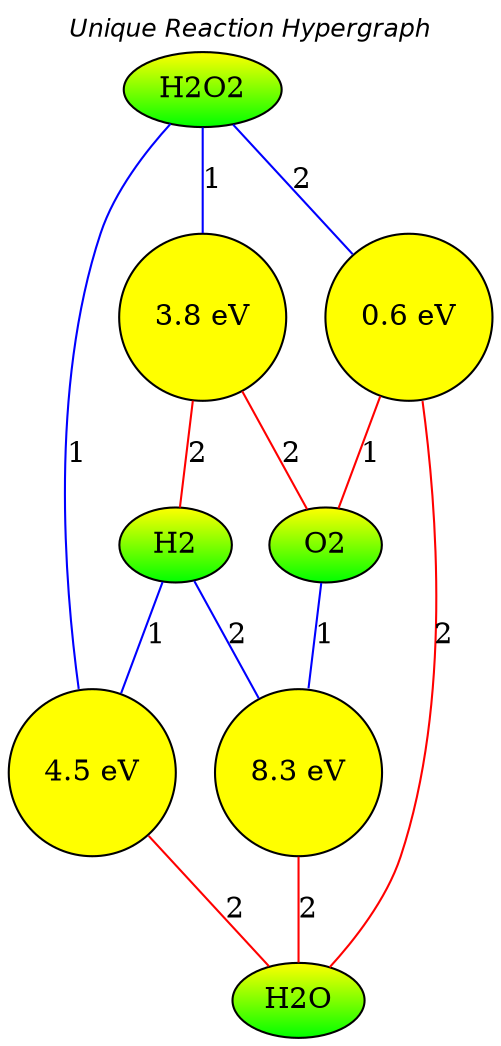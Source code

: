 graph "Unique Reaction Hypergraph"{
graph[fontname = "Helvetica-Oblique",
fontsize = 12,
labelloc="t"
label = "Unique Reaction Hypergraph",
size = "12,12"];
15510466 [label="H2" fillcolor="green:yellow" style="filled" gradientangle=90];
6614365 [label="O2" fillcolor="green:yellow" style="filled" gradientangle=90];
823098 [label="H2O" fillcolor="green:yellow" style="filled" gradientangle=90];
50208988 [label="H2O2" fillcolor="green:yellow" style="filled" gradientangle=90];
37554663 [label="8.3 eV" shape=circle fillcolor="yellow" style="filled" gradientangle=90];
15510466 -- 37554663 [label ="2" color="blue"];
6614365 -- 37554663 [label ="1" color="blue"];
37554663 -- 823098 [label ="2" color="red"];
47345269 [label="3.8 eV" shape=circle fillcolor="yellow" style="filled" gradientangle=90];
47345269 -- 15510466  [label ="2" color="red"];
47345269 -- 6614365  [label ="2" color="red"];
50208988 -- 47345269 [label ="1" color="blue"];
6944508 [label="4.5 eV" shape=circle fillcolor="yellow" style="filled" gradientangle=90];
15510466 -- 6944508 [label ="1" color="blue"];
50208988 -- 6944508 [label ="1" color="blue"];
6944508 -- 823098 [label ="2" color="red"];
55620207 [label="0.6 eV" shape=circle fillcolor="yellow" style="filled" gradientangle=90];
50208988 -- 55620207 [label ="2" color="blue"];
55620207 -- 6614365 [label ="1" color="red"];
55620207 -- 823098 [label ="2" color="red"];
}
